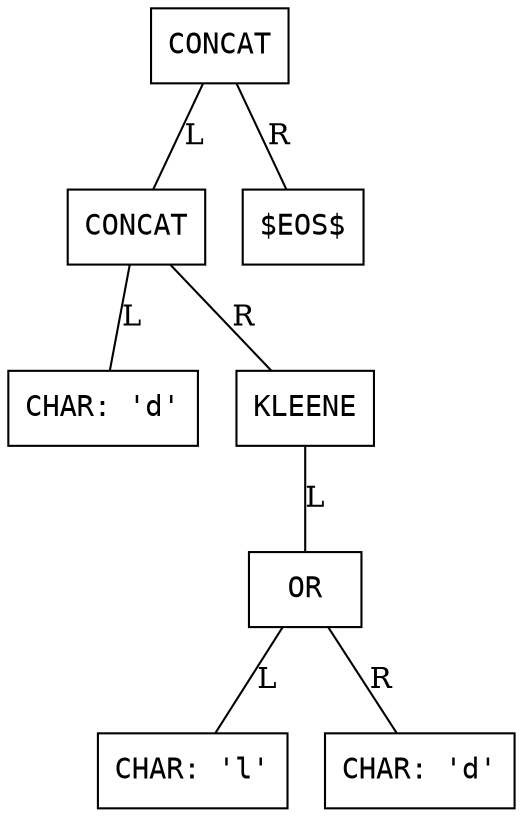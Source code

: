 digraph AST {
  node [shape=box, fontname="Courier"];
  edge [arrowhead=none];

  0 [label="CONCAT"];
  1 [label="CONCAT"];
  2 [label="CHAR: 'd'"];
  1 -> 2 [label="L"];
  3 [label="KLEENE"];
  4 [label="OR"];
  5 [label="CHAR: 'l'"];
  4 -> 5 [label="L"];
  6 [label="CHAR: 'd'"];
  4 -> 6 [label="R"];
  3 -> 4 [label="L"];
  1 -> 3 [label="R"];
  0 -> 1 [label="L"];
  7 [label="$EOS$"];
  0 -> 7 [label="R"];
}
